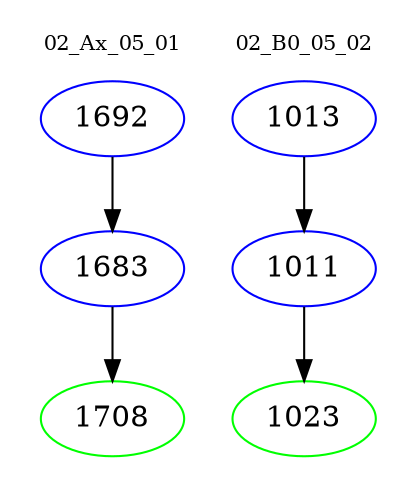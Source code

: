 digraph{
subgraph cluster_0 {
color = white
label = "02_Ax_05_01";
fontsize=10;
T0_1692 [label="1692", color="blue"]
T0_1692 -> T0_1683 [color="black"]
T0_1683 [label="1683", color="blue"]
T0_1683 -> T0_1708 [color="black"]
T0_1708 [label="1708", color="green"]
}
subgraph cluster_1 {
color = white
label = "02_B0_05_02";
fontsize=10;
T1_1013 [label="1013", color="blue"]
T1_1013 -> T1_1011 [color="black"]
T1_1011 [label="1011", color="blue"]
T1_1011 -> T1_1023 [color="black"]
T1_1023 [label="1023", color="green"]
}
}
